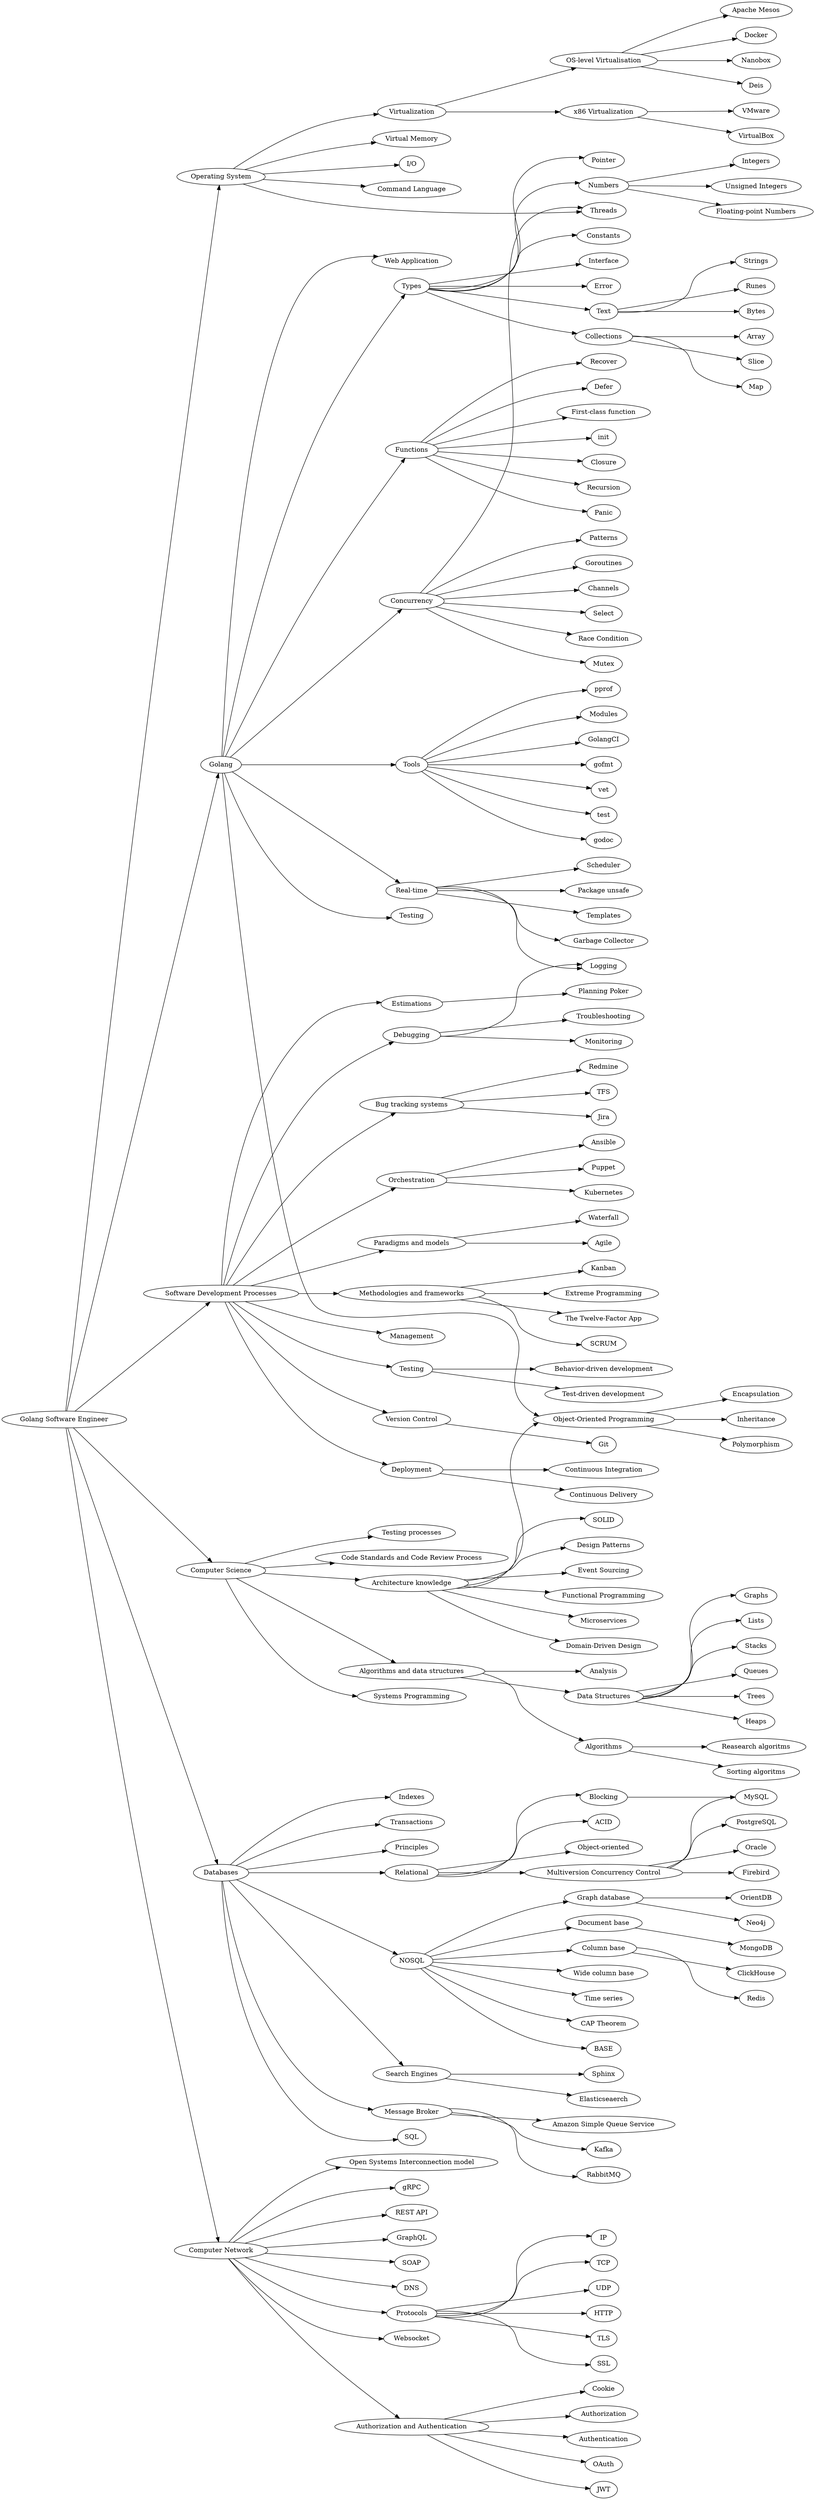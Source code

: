 digraph roadmap {
	rankdir=LR;
	backend->cs;	
	backend->go;	
	backend->db;	
	backend->net;	
	backend->os;	
	backend->dev;	
	cs->cs_architecture;	
	cs->code;	
	cs->cs_algorithms;	
	cs->systems;	
	cs->testing;	
	cs_algorithms->cs_algorithms_analysis;	
	cs_algorithms->cs_algorithms_structures;	
	cs_algorithms->cs_algorithms_algorithms;	
	cs_algorithms_structures->cs_algorithms_structures_lists;	
	cs_algorithms_structures->cs_algorithms_structures_stacks;	
	cs_algorithms_structures->cs_algorithms_structures_queues;	
	cs_algorithms_structures->cs_algorithms_structures_trees;	
	cs_algorithms_structures->cs_algorithms_structures_heaps;	
	cs_algorithms_structures->cs_algorithms_structures_graphs;	
	cs_algorithms_algorithms->cs_algorithms_structures_sorting;	
	cs_algorithms_algorithms->cs_algorithms_structures_research;	
	cs_architecture->cs_architecture_microservices;	
	cs_architecture->cs_architecture_ddd;	
	cs_architecture->cs_architecture_solid;	
	cs_architecture->cs_architecture_patterns;	
	cs_architecture->cs_architecture_event;	
	cs_architecture->cs_architecture_oop;	
	cs_architecture->cs_architecture_func;	
	cs_architecture_oop->cs_architecture_oop_encapsulation;	
	cs_architecture_oop->cs_architecture_oop_inheritance;	
	cs_architecture_oop->cs_architecture_oop_polymorphism;	
	dev->dev_paradigms;	
	dev->dev_methodologies;	
	dev->dev_testing;	
	dev->dev_trackers;	
	dev->dev_version;	
	dev->dev_deployment;	
	dev->dev_estimation;	
	dev->dev_debugging;	
	dev->dev_orchestration;	
	dev->dev_management;	
	dev_orchestration->dev_orchestration_ansible;	
	dev_orchestration->dev_orchestration_puppet;	
	dev_orchestration->dev_orchestration_k8s;	
	dev_debugging->dev_debugging_troubleshooting;	
	dev_debugging->dev_debugging_logging;	
	dev_debugging->dev_debugging_monitoring;	
	dev_testing->dev_testing_tdd;	
	dev_testing->dev_testing_bdd;	
	dev_trackers->dev_trackers_jira;	
	dev_trackers->dev_trackers_redmine;	
	dev_trackers->dev_trackers_tfs;	
	dev_version->dev_version_git;	
	dev_deployment->dev_deployment_ci;	
	dev_deployment->dev_deployment_cd;	
	dev_paradigms->management_paradigms_agile;	
	dev_paradigms->management_paradigms_waterfall;	
	dev_methodologies->dev_methodologies_scrum;	
	dev_methodologies->dev_methodologies_kanban;	
	dev_methodologies->dev_methodologies_xp;	
	dev_methodologies->dev_methodologies_12factors;	
	dev_estimation->management_estimation_poker;	
	os->os_virtual_memory;	
	os->os_threads;	
	os->os_io;	
	os->os_virtualization;	
	os->os_shell;	
	os_virtualization->os_virtualization_level;	
	os_virtualization->os_virtualization_x86;	
	os_virtualization_level->os_virtualization_level_docker;	
	os_virtualization_level->os_virtualization_level_nanobox;	
	os_virtualization_level->os_virtualization_level_deis;	
	os_virtualization_level->os_virtualization_level_mesos;	
	os_virtualization_x86->os_virtualization_x86_virtualbox;	
	os_virtualization_x86->os_virtualization_x86_vmware;	
	go->go_types;	
	go->go_function;	
	go->go_concurrency;	
	go->go_tools;	
	go->go_testing;	
	go->go_realtime;	
	go->go_app;	
	go->cs_architecture_oop;	
	go_types->go_types_text;	
	go_types->go_types_numbers;	
	go_types->go_types_collections;	
	go_types->go_types_pointer;	
	go_types->go_types_constants;	
	go_types->go_types_interface;	
	go_types->go_types_error;	
	go_types_text->go_types_text_strings;	
	go_types_text->go_types_text_runes;	
	go_types_text->go_types_text_bytes;	
	go_types_numbers->go_types_numbers_int;	
	go_types_numbers->go_types_numbers_uint;	
	go_types_numbers->go_types_numbers_float;	
	go_types_collections->go_types_collections_array;	
	go_types_collections->go_types_slice;	
	go_types_collections->go_types_collections_map;	
	go_function->go_function_init;	
	go_function->go_function_closure;	
	go_function->go_function_recursion;	
	go_function->go_function_panic;	
	go_function->go_function_recover;	
	go_function->go_function_defer;	
	go_function->go_function_firstclass;	
	go_concurrency->go_concurrency_goroutine;	
	go_concurrency->go_concurrency_channels;	
	go_concurrency->go_concurrency_select;	
	go_concurrency->go_concurrency_race;	
	go_concurrency->go_concurrency_mutex;	
	go_concurrency->go_concurrency_patterns;	
	go_concurrency->os_threads;	
	go_tools->go_tool_fmt;	
	go_tools->go_tool_vet;	
	go_tools->go_tool_test;	
	go_tools->go_tool_doc;	
	go_tools->go_tool_pprof;	
	go_tools->go_tool_modules;	
	go_tools->go_tool_golangci;	
	go_realtime->go_realtime_gc;	
	go_realtime->go_realtime_scheduler;	
	go_realtime->go_realtime_unsafe;	
	go_realtime->go_app_templates;	
	go_realtime->dev_debugging_logging;	
	db->db_sql;	
	db->db_indexes;	
	db->db_transactions;	
	db->db_principles;	
	db->db_relational;	
	db->db_nosql;	
	db->db_search;	
	db->db_message_broker;	
	db_message_broker->db_message_broker_kafka;	
	db_message_broker->db_message_broker_rabbit;	
	db_message_broker->db_message_broker_awssqs;	
	db_relational->db_relational_mvcc;	
	db_relational->db_relational_blocking;	
	db_relational->db_relational_acid;	
	db_relational->db_relational_oo;	
	db_relational_mvcc->db_relational_firebird;	
	db_relational_mvcc->db_relational_postgres;	
	db_relational_mvcc->db_relational_oracle;	
	db_relational_mvcc->db_mysql;	
	db_relational_blocking->db_mysql;	
	db_nosql->db_nosql_cap;	
	db_nosql->db_nosql_base;	
	db_nosql->db_nosql_graph;	
	db_nosql->db_nosql_doc;	
	db_nosql->db_nosql_colbase;	
	db_nosql->db_nosql_colwidebase;	
	db_nosql->db_nosql_time;	
	db_nosql_graph->db_nosql_orient;	
	db_nosql_graph->db_nosql_neo4j;	
	db_nosql_doc->db_nosql_mongo;	
	db_nosql_colbase->db_nosql_redis;	
	db_nosql_colbase->db_nosql_clickhouse;	
	db_search->db_search_elasticseaerch;	
	db_search->db_search_sphinx;	
	net->net_osi;	
	net->net_grpc;	
	net->net_restapi;	
	net->net_graphql;	
	net->net_soap;	
	net->net_dns;	
	net->net_protocols;	
	net->net_websocket;	
	net->net_auth;	
	net_protocols->net_protocols_ip;	
	net_protocols->net_protocols_tcp;	
	net_protocols->net_protocols_udp;	
	net_protocols->net_protocols_http;	
	net_protocols->net_protocols_tls;	
	net_protocols->net_protocols_ssl;	
	net_auth->net_auth_authorization;	
	net_auth->net_auth_authentication;	
	net_auth->net_auth_oauth;	
	net_auth->net_auth_jwt;	
	net_auth->net_auth_cookie;	
	backend [ label="Golang Software Engineer" ];
	cs [ label="Computer Science" ];
	go [ label="Golang" ];
	db [ label="Databases" ];
	net [ label="Computer Network" ];
	os [ label="Operating System" ];
	dev [ label="Software Development Processes" ];
	cs_architecture [ label="Architecture knowledge" ];
	code [ label="Code Standards and Code Review Process" ];
	cs_algorithms [ label="Algorithms and data structures" ];
	systems [ label="Systems Programming" ];
	testing [ label="Testing processes" ];
	cs_algorithms_analysis [ label="Analysis" ];
	cs_algorithms_structures [ label="Data Structures" ];
	cs_algorithms_algorithms [ label="Algorithms" ];
	cs_algorithms_structures_lists [ label="Lists" ];
	cs_algorithms_structures_stacks [ label="Stacks" ];
	cs_algorithms_structures_queues [ label="Queues" ];
	cs_algorithms_structures_trees [ label="Trees" ];
	cs_algorithms_structures_heaps [ label="Heaps" ];
	cs_algorithms_structures_graphs [ label="Graphs" ];
	cs_algorithms_structures_sorting [ label="Sorting algoritms" ];
	cs_algorithms_structures_research [ label="Reasearch algoritms" ];
	cs_architecture_microservices [ label="Microservices" ];
	cs_architecture_ddd [ label="Domain-Driven Design" ];
	cs_architecture_solid [ label="SOLID" ];
	cs_architecture_patterns [ label="Design Patterns" ];
	cs_architecture_event [ label="Event Sourcing" ];
	cs_architecture_oop [ label="Object-Oriented Programming" ];
	cs_architecture_func [ label="Functional Programming" ];
	cs_architecture_oop_encapsulation [ label="Encapsulation" ];
	cs_architecture_oop_inheritance [ label="Inheritance" ];
	cs_architecture_oop_polymorphism [ label="Polymorphism" ];
	dev_paradigms [ label="Paradigms and models" ];
	dev_methodologies [ label="Methodologies and frameworks" ];
	dev_testing [ label="Testing" ];
	dev_trackers [ label="Bug tracking systems" ];
	dev_version [ label="Version Control" ];
	dev_deployment [ label="Deployment" ];
	dev_estimation [ label="Estimations" ];
	dev_debugging [ label="Debugging" ];
	dev_orchestration [ label="Orchestration" ];
	dev_management [ label="Management" ];
	dev_orchestration_ansible [ label="Ansible" ];
	dev_orchestration_puppet [ label="Puppet" ];
	dev_orchestration_k8s [ label="Kubernetes" ];
	dev_debugging_troubleshooting [ label="Troubleshooting" ];
	dev_debugging_logging [ label="Logging" ];
	dev_debugging_monitoring [ label="Monitoring" ];
	dev_testing_tdd [ label="Test-driven development" ];
	dev_testing_bdd [ label="Behavior-driven development" ];
	dev_trackers_jira [ label="Jira" ];
	dev_trackers_redmine [ label="Redmine" ];
	dev_trackers_tfs [ label="TFS" ];
	dev_version_git [ label="Git" ];
	dev_deployment_ci [ label="Continuous Integration" ];
	dev_deployment_cd [ label="Continuous Delivery" ];
	management_paradigms_agile [ label="Agile" ];
	management_paradigms_waterfall [ label="Waterfall" ];
	dev_methodologies_scrum [ label="SCRUM" ];
	dev_methodologies_kanban [ label="Kanban" ];
	dev_methodologies_xp [ label="Extreme Programming" ];
	dev_methodologies_12factors [ label="The Twelve-Factor App" ];
	management_estimation_poker [ label="Planning Poker" ];
	os_virtual_memory [ label="Virtual Memory" ];
	os_threads [ label="Threads" ];
	os_io [ label="I/O" ];
	os_virtualization [ label="Virtualization" ];
	os_shell [ label="Command Language" ];
	os_virtualization_level [ label="OS-level Virtualisation" ];
	os_virtualization_x86 [ label="x86 Virtualization" ];
	os_virtualization_level_docker [ label="Docker" ];
	os_virtualization_level_nanobox [ label="Nanobox" ];
	os_virtualization_level_deis [ label="Deis" ];
	os_virtualization_level_mesos [ label="Apache Mesos" ];
	os_virtualization_x86_virtualbox [ label="VirtualBox" ];
	os_virtualization_x86_vmware [ label="VMware" ];
	go_types [ label="Types" ];
	go_function [ label="Functions" ];
	go_concurrency [ label="Concurrency" ];
	go_tools [ label="Tools" ];
	go_testing [ label="Testing" ];
	go_realtime [ label="Real-time" ];
	go_app [ label="Web Application" ];
	go_types_text [ label="Text" ];
	go_types_numbers [ label="Numbers" ];
	go_types_collections [ label="Collections" ];
	go_types_pointer [ label="Pointer" ];
	go_types_constants [ label="Constants" ];
	go_types_interface [ label="Interface" ];
	go_types_error [ label="Error" ];
	go_types_text_strings [ label="Strings" ];
	go_types_text_runes [ label="Runes" ];
	go_types_text_bytes [ label="Bytes" ];
	go_types_numbers_int [ label="Integers" ];
	go_types_numbers_uint [ label="Unsigned Integers" ];
	go_types_numbers_float [ label="Floating-point Numbers" ];
	go_types_collections_array [ label="Array" ];
	go_types_slice [ label="Slice" ];
	go_types_collections_map [ label="Map" ];
	go_function_init [ label="init" ];
	go_function_closure [ label="Closure" ];
	go_function_recursion [ label="Recursion" ];
	go_function_panic [ label="Panic" ];
	go_function_recover [ label="Recover" ];
	go_function_defer [ label="Defer" ];
	go_function_firstclass [ label="First-class function" ];
	go_concurrency_goroutine [ label="Goroutines" ];
	go_concurrency_channels [ label="Channels" ];
	go_concurrency_select [ label="Select" ];
	go_concurrency_race [ label="Race Condition" ];
	go_concurrency_mutex [ label="Mutex" ];
	go_concurrency_patterns [ label="Patterns" ];
	go_tool_fmt [ label="gofmt" ];
	go_tool_vet [ label="vet" ];
	go_tool_test [ label="test" ];
	go_tool_doc [ label="godoc" ];
	go_tool_pprof [ label="pprof" ];
	go_tool_modules [ label="Modules" ];
	go_tool_golangci [ label="GolangCI" ];
	go_realtime_gc [ label="Garbage Collector" ];
	go_realtime_scheduler [ label="Scheduler" ];
	go_realtime_unsafe [ label="Package unsafe" ];
	go_app_templates [ label="Templates" ];
	db_sql [ label="SQL" ];
	db_indexes [ label="Indexes" ];
	db_transactions [ label="Transactions" ];
	db_principles [ label="Principles" ];
	db_relational [ label="Relational" ];
	db_nosql [ label="NOSQL" ];
	db_search [ label="Search Engines" ];
	db_message_broker [ label="Message Broker" ];
	db_message_broker_kafka [ label="Kafka" ];
	db_message_broker_rabbit [ label="RabbitMQ" ];
	db_message_broker_awssqs [ label="Amazon Simple Queue Service" ];
	db_relational_mvcc [ label="Multiversion Concurrency Control" ];
	db_relational_blocking [ label="Blocking" ];
	db_relational_acid [ label="ACID" ];
	db_relational_oo [ label="Object-oriented" ];
	db_relational_firebird [ label="Firebird" ];
	db_relational_postgres [ label="PostgreSQL" ];
	db_relational_oracle [ label="Oracle" ];
	db_mysql [ label="MySQL" ];
	db_nosql_cap [ label="CAP Theorem" ];
	db_nosql_base [ label="BASE" ];
	db_nosql_graph [ label="Graph database" ];
	db_nosql_doc [ label="Document base" ];
	db_nosql_colbase [ label="Column base" ];
	db_nosql_colwidebase [ label="Wide column base" ];
	db_nosql_time [ label="Time series" ];
	db_nosql_orient [ label="OrientDB" ];
	db_nosql_neo4j [ label="Neo4j" ];
	db_nosql_mongo [ label="MongoDB" ];
	db_nosql_redis [ label="Redis" ];
	db_nosql_clickhouse [ label="ClickHouse" ];
	db_search_elasticseaerch [ label="Elasticseaerch" ];
	db_search_sphinx [ label="Sphinx" ];
	net_osi [ label="Open Systems Interconnection model" ];
	net_grpc [ label="gRPC" ];
	net_restapi [ label="REST API" ];
	net_graphql [ label="GraphQL" ];
	net_soap [ label="SOAP" ];
	net_dns [ label="DNS" ];
	net_protocols [ label="Protocols" ];
	net_websocket [ label="Websocket" ];
	net_auth [ label="Authorization and Authentication" ];
	net_protocols_ip [ label="IP" ];
	net_protocols_tcp [ label="TCP" ];
	net_protocols_udp [ label="UDP" ];
	net_protocols_http [ label="HTTP" ];
	net_protocols_tls [ label="TLS" ];
	net_protocols_ssl [ label="SSL" ];
	net_auth_authorization [ label="Authorization" ];
	net_auth_authentication [ label="Authentication" ];
	net_auth_oauth [ label="OAuth" ];
	net_auth_jwt [ label="JWT" ];
	net_auth_cookie [ label="Cookie" ];
}